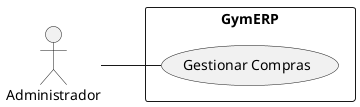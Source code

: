 @startuml Casos de uso
left to right direction
actor Administrador
rectangle GymERP {
  Administrador -- (Gestionar Compras)
}
@enduml
